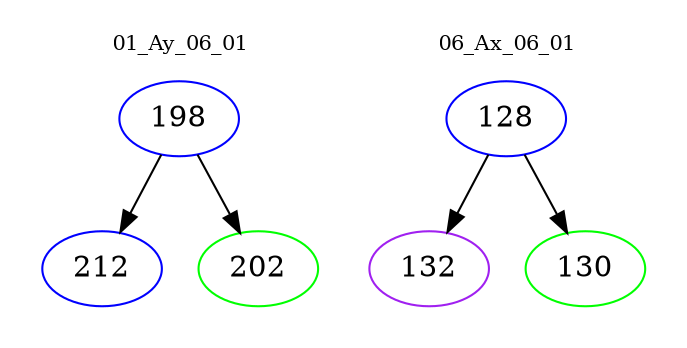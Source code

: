 digraph{
subgraph cluster_0 {
color = white
label = "01_Ay_06_01";
fontsize=10;
T0_198 [label="198", color="blue"]
T0_198 -> T0_212 [color="black"]
T0_212 [label="212", color="blue"]
T0_198 -> T0_202 [color="black"]
T0_202 [label="202", color="green"]
}
subgraph cluster_1 {
color = white
label = "06_Ax_06_01";
fontsize=10;
T1_128 [label="128", color="blue"]
T1_128 -> T1_132 [color="black"]
T1_132 [label="132", color="purple"]
T1_128 -> T1_130 [color="black"]
T1_130 [label="130", color="green"]
}
}
